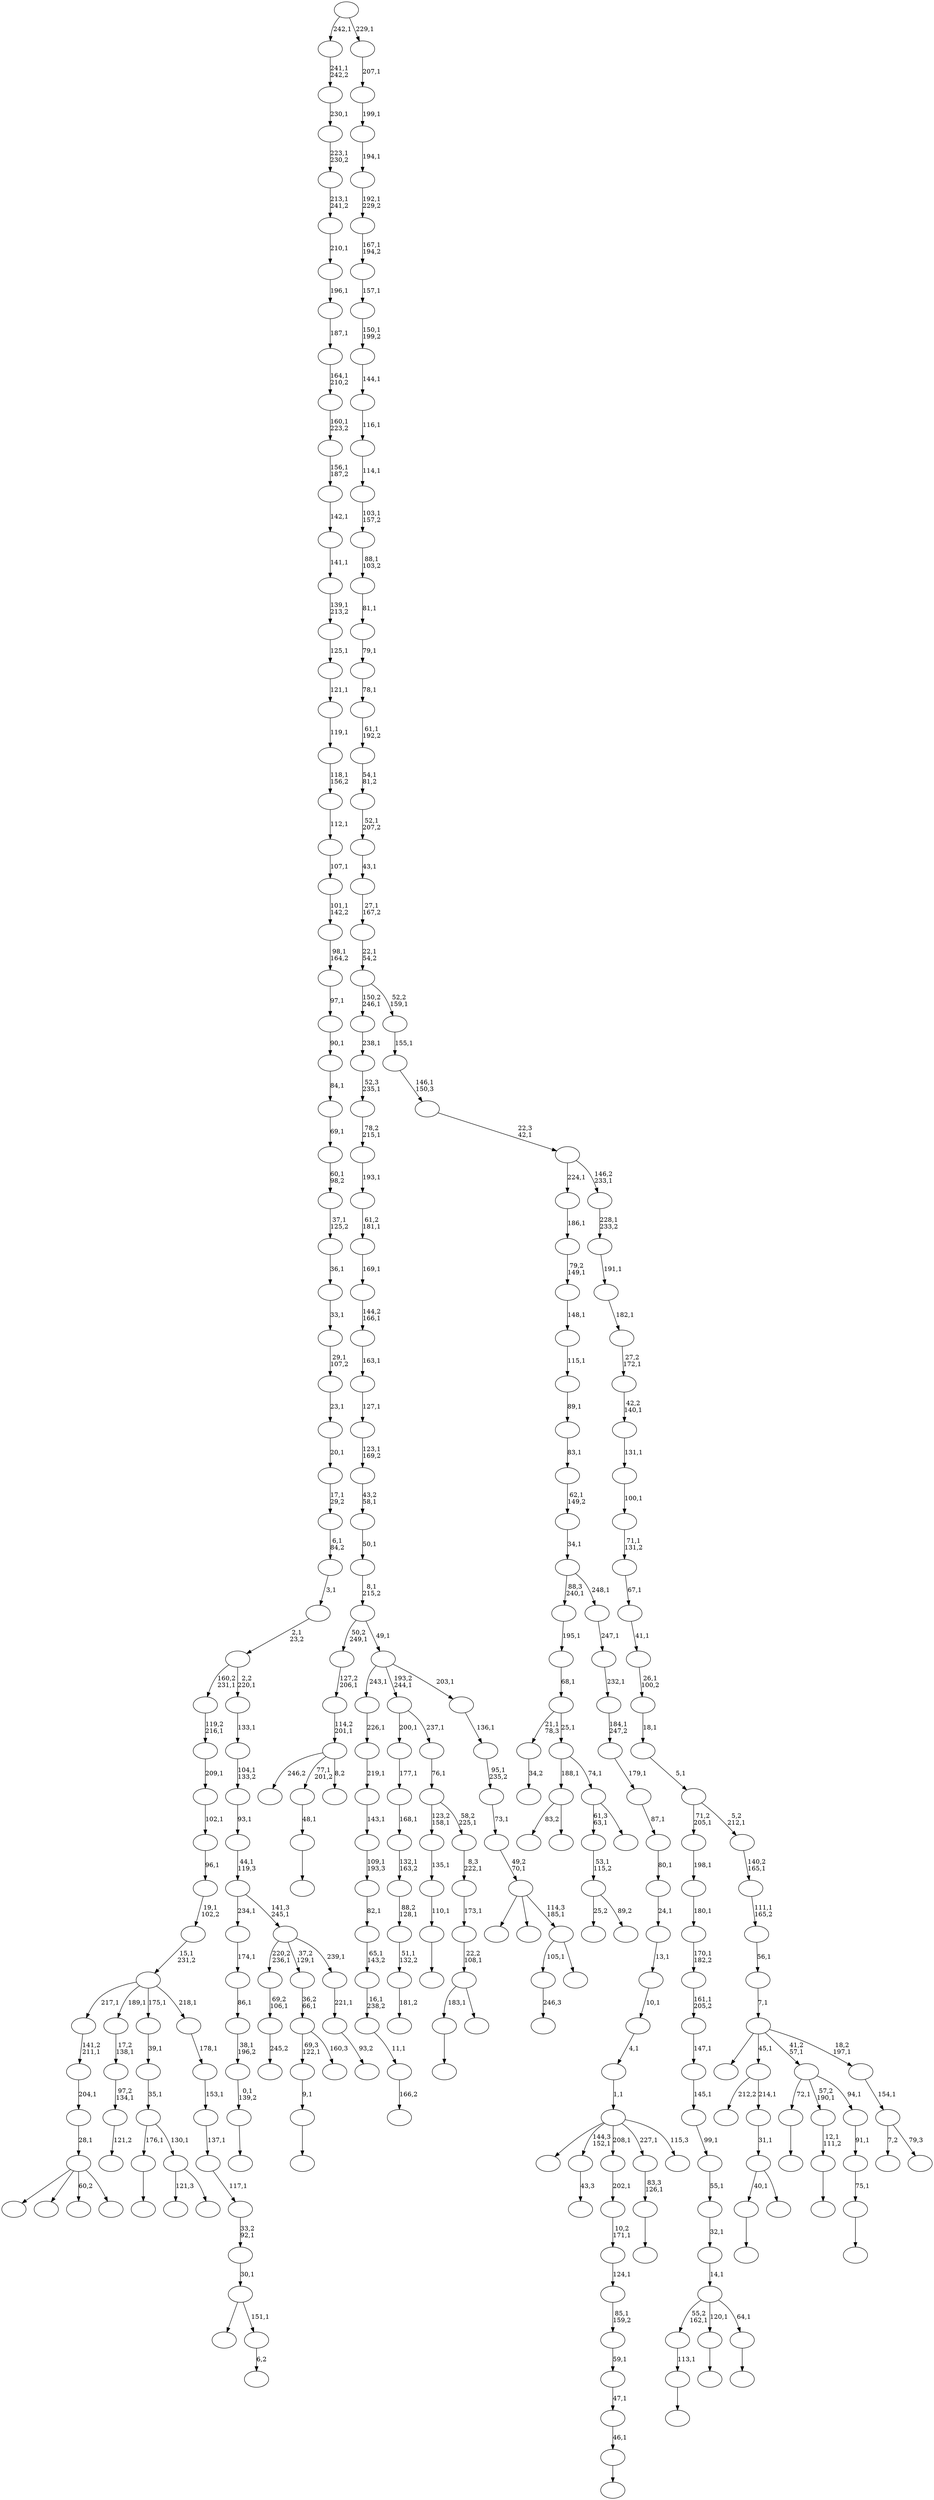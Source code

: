 digraph T {
	300 [label=""]
	299 [label=""]
	298 [label=""]
	297 [label=""]
	296 [label=""]
	295 [label=""]
	294 [label=""]
	293 [label=""]
	292 [label=""]
	291 [label=""]
	290 [label=""]
	289 [label=""]
	288 [label=""]
	287 [label=""]
	286 [label=""]
	285 [label=""]
	284 [label=""]
	283 [label=""]
	282 [label=""]
	281 [label=""]
	280 [label=""]
	279 [label=""]
	278 [label=""]
	277 [label=""]
	276 [label=""]
	275 [label=""]
	274 [label=""]
	273 [label=""]
	272 [label=""]
	271 [label=""]
	270 [label=""]
	269 [label=""]
	268 [label=""]
	267 [label=""]
	266 [label=""]
	265 [label=""]
	264 [label=""]
	263 [label=""]
	262 [label=""]
	261 [label=""]
	260 [label=""]
	259 [label=""]
	258 [label=""]
	257 [label=""]
	256 [label=""]
	255 [label=""]
	254 [label=""]
	253 [label=""]
	252 [label=""]
	251 [label=""]
	250 [label=""]
	249 [label=""]
	248 [label=""]
	247 [label=""]
	246 [label=""]
	245 [label=""]
	244 [label=""]
	243 [label=""]
	242 [label=""]
	241 [label=""]
	240 [label=""]
	239 [label=""]
	238 [label=""]
	237 [label=""]
	236 [label=""]
	235 [label=""]
	234 [label=""]
	233 [label=""]
	232 [label=""]
	231 [label=""]
	230 [label=""]
	229 [label=""]
	228 [label=""]
	227 [label=""]
	226 [label=""]
	225 [label=""]
	224 [label=""]
	223 [label=""]
	222 [label=""]
	221 [label=""]
	220 [label=""]
	219 [label=""]
	218 [label=""]
	217 [label=""]
	216 [label=""]
	215 [label=""]
	214 [label=""]
	213 [label=""]
	212 [label=""]
	211 [label=""]
	210 [label=""]
	209 [label=""]
	208 [label=""]
	207 [label=""]
	206 [label=""]
	205 [label=""]
	204 [label=""]
	203 [label=""]
	202 [label=""]
	201 [label=""]
	200 [label=""]
	199 [label=""]
	198 [label=""]
	197 [label=""]
	196 [label=""]
	195 [label=""]
	194 [label=""]
	193 [label=""]
	192 [label=""]
	191 [label=""]
	190 [label=""]
	189 [label=""]
	188 [label=""]
	187 [label=""]
	186 [label=""]
	185 [label=""]
	184 [label=""]
	183 [label=""]
	182 [label=""]
	181 [label=""]
	180 [label=""]
	179 [label=""]
	178 [label=""]
	177 [label=""]
	176 [label=""]
	175 [label=""]
	174 [label=""]
	173 [label=""]
	172 [label=""]
	171 [label=""]
	170 [label=""]
	169 [label=""]
	168 [label=""]
	167 [label=""]
	166 [label=""]
	165 [label=""]
	164 [label=""]
	163 [label=""]
	162 [label=""]
	161 [label=""]
	160 [label=""]
	159 [label=""]
	158 [label=""]
	157 [label=""]
	156 [label=""]
	155 [label=""]
	154 [label=""]
	153 [label=""]
	152 [label=""]
	151 [label=""]
	150 [label=""]
	149 [label=""]
	148 [label=""]
	147 [label=""]
	146 [label=""]
	145 [label=""]
	144 [label=""]
	143 [label=""]
	142 [label=""]
	141 [label=""]
	140 [label=""]
	139 [label=""]
	138 [label=""]
	137 [label=""]
	136 [label=""]
	135 [label=""]
	134 [label=""]
	133 [label=""]
	132 [label=""]
	131 [label=""]
	130 [label=""]
	129 [label=""]
	128 [label=""]
	127 [label=""]
	126 [label=""]
	125 [label=""]
	124 [label=""]
	123 [label=""]
	122 [label=""]
	121 [label=""]
	120 [label=""]
	119 [label=""]
	118 [label=""]
	117 [label=""]
	116 [label=""]
	115 [label=""]
	114 [label=""]
	113 [label=""]
	112 [label=""]
	111 [label=""]
	110 [label=""]
	109 [label=""]
	108 [label=""]
	107 [label=""]
	106 [label=""]
	105 [label=""]
	104 [label=""]
	103 [label=""]
	102 [label=""]
	101 [label=""]
	100 [label=""]
	99 [label=""]
	98 [label=""]
	97 [label=""]
	96 [label=""]
	95 [label=""]
	94 [label=""]
	93 [label=""]
	92 [label=""]
	91 [label=""]
	90 [label=""]
	89 [label=""]
	88 [label=""]
	87 [label=""]
	86 [label=""]
	85 [label=""]
	84 [label=""]
	83 [label=""]
	82 [label=""]
	81 [label=""]
	80 [label=""]
	79 [label=""]
	78 [label=""]
	77 [label=""]
	76 [label=""]
	75 [label=""]
	74 [label=""]
	73 [label=""]
	72 [label=""]
	71 [label=""]
	70 [label=""]
	69 [label=""]
	68 [label=""]
	67 [label=""]
	66 [label=""]
	65 [label=""]
	64 [label=""]
	63 [label=""]
	62 [label=""]
	61 [label=""]
	60 [label=""]
	59 [label=""]
	58 [label=""]
	57 [label=""]
	56 [label=""]
	55 [label=""]
	54 [label=""]
	53 [label=""]
	52 [label=""]
	51 [label=""]
	50 [label=""]
	49 [label=""]
	48 [label=""]
	47 [label=""]
	46 [label=""]
	45 [label=""]
	44 [label=""]
	43 [label=""]
	42 [label=""]
	41 [label=""]
	40 [label=""]
	39 [label=""]
	38 [label=""]
	37 [label=""]
	36 [label=""]
	35 [label=""]
	34 [label=""]
	33 [label=""]
	32 [label=""]
	31 [label=""]
	30 [label=""]
	29 [label=""]
	28 [label=""]
	27 [label=""]
	26 [label=""]
	25 [label=""]
	24 [label=""]
	23 [label=""]
	22 [label=""]
	21 [label=""]
	20 [label=""]
	19 [label=""]
	18 [label=""]
	17 [label=""]
	16 [label=""]
	15 [label=""]
	14 [label=""]
	13 [label=""]
	12 [label=""]
	11 [label=""]
	10 [label=""]
	9 [label=""]
	8 [label=""]
	7 [label=""]
	6 [label=""]
	5 [label=""]
	4 [label=""]
	3 [label=""]
	2 [label=""]
	1 [label=""]
	0 [label=""]
	299 -> 300 [label="181,2"]
	298 -> 299 [label="51,1\n132,2"]
	297 -> 298 [label="88,2\n128,1"]
	296 -> 297 [label="132,1\n163,2"]
	295 -> 296 [label="168,1"]
	294 -> 295 [label="177,1"]
	291 -> 292 [label=""]
	290 -> 291 [label="110,1"]
	289 -> 290 [label="135,1"]
	286 -> 287 [label="245,2"]
	285 -> 286 [label="69,2\n106,1"]
	283 -> 284 [label="246,3"]
	280 -> 281 [label="43,3"]
	278 -> 279 [label=""]
	277 -> 278 [label="113,1"]
	272 -> 273 [label=""]
	270 -> 271 [label=""]
	269 -> 270 [label="9,1"]
	266 -> 267 [label=""]
	265 -> 266 [label="0,1\n139,2"]
	264 -> 265 [label="38,1\n196,2"]
	263 -> 264 [label="86,1"]
	262 -> 263 [label="174,1"]
	259 -> 293 [label="25,2"]
	259 -> 260 [label="89,2"]
	258 -> 259 [label="53,1\n115,2"]
	252 -> 253 [label=""]
	250 -> 251 [label=""]
	249 -> 250 [label="46,1"]
	248 -> 249 [label="47,1"]
	247 -> 248 [label="59,1"]
	246 -> 247 [label="85,1\n159,2"]
	245 -> 246 [label="124,1"]
	244 -> 245 [label="10,2\n171,1"]
	243 -> 244 [label="202,1"]
	241 -> 242 [label=""]
	238 -> 239 [label=""]
	237 -> 277 [label="55,2\n162,1"]
	237 -> 241 [label="120,1"]
	237 -> 238 [label="64,1"]
	236 -> 237 [label="14,1"]
	235 -> 236 [label="32,1"]
	234 -> 235 [label="55,1"]
	233 -> 234 [label="99,1"]
	232 -> 233 [label="145,1"]
	231 -> 232 [label="147,1"]
	230 -> 231 [label="161,1\n205,2"]
	229 -> 230 [label="170,1\n182,2"]
	228 -> 229 [label="180,1"]
	227 -> 228 [label="198,1"]
	225 -> 274 [label=""]
	225 -> 257 [label=""]
	225 -> 240 [label="60,2"]
	225 -> 226 [label=""]
	224 -> 225 [label="28,1"]
	223 -> 224 [label="204,1"]
	222 -> 223 [label="141,2\n211,1"]
	220 -> 221 [label=""]
	219 -> 220 [label="83,3\n126,1"]
	217 -> 218 [label="121,2"]
	216 -> 217 [label="97,2\n134,1"]
	215 -> 216 [label="17,2\n138,1"]
	213 -> 214 [label=""]
	211 -> 212 [label=""]
	210 -> 211 [label="48,1"]
	208 -> 209 [label="166,2"]
	207 -> 208 [label="11,1"]
	206 -> 207 [label="16,1\n238,2"]
	205 -> 206 [label="65,1\n143,2"]
	204 -> 205 [label="82,1"]
	203 -> 204 [label="109,1\n193,3"]
	202 -> 203 [label="143,1"]
	201 -> 202 [label="219,1"]
	200 -> 201 [label="226,1"]
	198 -> 272 [label="40,1"]
	198 -> 199 [label=""]
	197 -> 198 [label="31,1"]
	196 -> 275 [label="212,2"]
	196 -> 197 [label="214,1"]
	194 -> 195 [label=""]
	192 -> 254 [label="246,2"]
	192 -> 210 [label="77,1\n201,2"]
	192 -> 193 [label="8,2"]
	191 -> 192 [label="114,2\n201,1"]
	190 -> 191 [label="127,2\n206,1"]
	188 -> 268 [label="83,2"]
	188 -> 189 [label=""]
	186 -> 187 [label="34,2"]
	184 -> 185 [label=""]
	183 -> 184 [label="12,1\n111,2"]
	181 -> 213 [label="183,1"]
	181 -> 182 [label=""]
	180 -> 181 [label="22,2\n108,1"]
	179 -> 180 [label="173,1"]
	178 -> 179 [label="8,3\n222,1"]
	177 -> 289 [label="123,2\n158,1"]
	177 -> 178 [label="58,2\n225,1"]
	176 -> 177 [label="76,1"]
	175 -> 294 [label="200,1"]
	175 -> 176 [label="237,1"]
	173 -> 258 [label="61,3\n63,1"]
	173 -> 174 [label=""]
	172 -> 188 [label="188,1"]
	172 -> 173 [label="74,1"]
	171 -> 186 [label="21,1\n78,3"]
	171 -> 172 [label="25,1"]
	170 -> 171 [label="68,1"]
	169 -> 170 [label="195,1"]
	166 -> 168 [label="121,3"]
	166 -> 167 [label=""]
	165 -> 252 [label="176,1"]
	165 -> 166 [label="130,1"]
	164 -> 165 [label="35,1"]
	163 -> 164 [label="39,1"]
	161 -> 269 [label="69,3\n122,1"]
	161 -> 162 [label="160,3"]
	160 -> 161 [label="36,2\n66,1"]
	158 -> 159 [label="6,2"]
	157 -> 288 [label=""]
	157 -> 158 [label="151,1"]
	156 -> 157 [label="30,1"]
	155 -> 156 [label="33,2\n92,1"]
	154 -> 155 [label="117,1"]
	153 -> 154 [label="137,1"]
	152 -> 153 [label="153,1"]
	151 -> 152 [label="178,1"]
	150 -> 222 [label="217,1"]
	150 -> 215 [label="189,1"]
	150 -> 163 [label="175,1"]
	150 -> 151 [label="218,1"]
	149 -> 150 [label="15,1\n231,2"]
	148 -> 149 [label="19,1\n102,2"]
	147 -> 148 [label="96,1"]
	146 -> 147 [label="102,1"]
	145 -> 146 [label="209,1"]
	144 -> 145 [label="119,2\n216,1"]
	142 -> 143 [label=""]
	141 -> 142 [label="75,1"]
	140 -> 141 [label="91,1"]
	139 -> 194 [label="72,1"]
	139 -> 183 [label="57,2\n190,1"]
	139 -> 140 [label="94,1"]
	137 -> 283 [label="105,1"]
	137 -> 138 [label=""]
	136 -> 276 [label=""]
	136 -> 255 [label=""]
	136 -> 137 [label="114,3\n185,1"]
	135 -> 136 [label="49,2\n70,1"]
	134 -> 135 [label="73,1"]
	133 -> 134 [label="95,1\n235,2"]
	132 -> 133 [label="136,1"]
	131 -> 200 [label="243,1"]
	131 -> 175 [label="193,2\n244,1"]
	131 -> 132 [label="203,1"]
	130 -> 190 [label="50,2\n249,1"]
	130 -> 131 [label="49,1"]
	129 -> 130 [label="8,1\n215,2"]
	128 -> 129 [label="50,1"]
	127 -> 128 [label="43,2\n58,1"]
	126 -> 127 [label="123,1\n169,2"]
	125 -> 126 [label="127,1"]
	124 -> 125 [label="163,1"]
	123 -> 124 [label="144,2\n166,1"]
	122 -> 123 [label="169,1"]
	121 -> 122 [label="61,2\n181,1"]
	120 -> 121 [label="193,1"]
	119 -> 120 [label="78,2\n215,1"]
	118 -> 119 [label="52,3\n235,1"]
	117 -> 118 [label="238,1"]
	115 -> 282 [label=""]
	115 -> 280 [label="144,3\n152,1"]
	115 -> 243 [label="208,1"]
	115 -> 219 [label="227,1"]
	115 -> 116 [label="115,3"]
	114 -> 115 [label="1,1"]
	113 -> 114 [label="4,1"]
	112 -> 113 [label="10,1"]
	111 -> 112 [label="13,1"]
	110 -> 111 [label="24,1"]
	109 -> 110 [label="80,1"]
	108 -> 109 [label="87,1"]
	107 -> 108 [label="179,1"]
	106 -> 107 [label="184,1\n247,2"]
	105 -> 106 [label="232,1"]
	104 -> 105 [label="247,1"]
	103 -> 169 [label="88,3\n240,1"]
	103 -> 104 [label="248,1"]
	102 -> 103 [label="34,1"]
	101 -> 102 [label="62,1\n149,2"]
	100 -> 101 [label="83,1"]
	99 -> 100 [label="89,1"]
	98 -> 99 [label="115,1"]
	97 -> 98 [label="148,1"]
	96 -> 97 [label="79,2\n149,1"]
	95 -> 96 [label="186,1"]
	93 -> 94 [label="93,2"]
	92 -> 93 [label="221,1"]
	91 -> 285 [label="220,2\n236,1"]
	91 -> 160 [label="37,2\n129,1"]
	91 -> 92 [label="239,1"]
	90 -> 262 [label="234,1"]
	90 -> 91 [label="141,3\n245,1"]
	89 -> 90 [label="44,1\n119,3"]
	88 -> 89 [label="93,1"]
	87 -> 88 [label="104,1\n133,2"]
	86 -> 87 [label="133,1"]
	85 -> 144 [label="160,2\n231,1"]
	85 -> 86 [label="2,2\n220,1"]
	84 -> 85 [label="2,1\n23,2"]
	83 -> 84 [label="3,1"]
	82 -> 83 [label="6,1\n84,2"]
	81 -> 82 [label="17,1\n29,2"]
	80 -> 81 [label="20,1"]
	79 -> 80 [label="23,1"]
	78 -> 79 [label="29,1\n107,2"]
	77 -> 78 [label="33,1"]
	76 -> 77 [label="36,1"]
	75 -> 76 [label="37,1\n125,2"]
	74 -> 75 [label="60,1\n98,2"]
	73 -> 74 [label="69,1"]
	72 -> 73 [label="84,1"]
	71 -> 72 [label="90,1"]
	70 -> 71 [label="97,1"]
	69 -> 70 [label="98,1\n164,2"]
	68 -> 69 [label="101,1\n142,2"]
	67 -> 68 [label="107,1"]
	66 -> 67 [label="112,1"]
	65 -> 66 [label="118,1\n156,2"]
	64 -> 65 [label="119,1"]
	63 -> 64 [label="121,1"]
	62 -> 63 [label="125,1"]
	61 -> 62 [label="139,1\n213,2"]
	60 -> 61 [label="141,1"]
	59 -> 60 [label="142,1"]
	58 -> 59 [label="156,1\n187,2"]
	57 -> 58 [label="160,1\n223,2"]
	56 -> 57 [label="164,1\n210,2"]
	55 -> 56 [label="187,1"]
	54 -> 55 [label="196,1"]
	53 -> 54 [label="210,1"]
	52 -> 53 [label="213,1\n241,2"]
	51 -> 52 [label="223,1\n230,2"]
	50 -> 51 [label="230,1"]
	49 -> 50 [label="241,1\n242,2"]
	47 -> 256 [label="7,2"]
	47 -> 48 [label="79,3"]
	46 -> 47 [label="154,1"]
	45 -> 261 [label=""]
	45 -> 196 [label="45,1"]
	45 -> 139 [label="41,2\n57,1"]
	45 -> 46 [label="18,2\n197,1"]
	44 -> 45 [label="7,1"]
	43 -> 44 [label="56,1"]
	42 -> 43 [label="111,1\n165,2"]
	41 -> 42 [label="140,2\n165,1"]
	40 -> 227 [label="71,2\n205,1"]
	40 -> 41 [label="5,2\n212,1"]
	39 -> 40 [label="5,1"]
	38 -> 39 [label="18,1"]
	37 -> 38 [label="26,1\n100,2"]
	36 -> 37 [label="41,1"]
	35 -> 36 [label="67,1"]
	34 -> 35 [label="71,1\n131,2"]
	33 -> 34 [label="100,1"]
	32 -> 33 [label="131,1"]
	31 -> 32 [label="42,2\n140,1"]
	30 -> 31 [label="27,2\n172,1"]
	29 -> 30 [label="182,1"]
	28 -> 29 [label="191,1"]
	27 -> 28 [label="228,1\n233,2"]
	26 -> 95 [label="224,1"]
	26 -> 27 [label="146,2\n233,1"]
	25 -> 26 [label="22,3\n42,1"]
	24 -> 25 [label="146,1\n150,3"]
	23 -> 24 [label="155,1"]
	22 -> 117 [label="150,2\n246,1"]
	22 -> 23 [label="52,2\n159,1"]
	21 -> 22 [label="22,1\n54,2"]
	20 -> 21 [label="27,1\n167,2"]
	19 -> 20 [label="43,1"]
	18 -> 19 [label="52,1\n207,2"]
	17 -> 18 [label="54,1\n81,2"]
	16 -> 17 [label="61,1\n192,2"]
	15 -> 16 [label="78,1"]
	14 -> 15 [label="79,1"]
	13 -> 14 [label="81,1"]
	12 -> 13 [label="88,1\n103,2"]
	11 -> 12 [label="103,1\n157,2"]
	10 -> 11 [label="114,1"]
	9 -> 10 [label="116,1"]
	8 -> 9 [label="144,1"]
	7 -> 8 [label="150,1\n199,2"]
	6 -> 7 [label="157,1"]
	5 -> 6 [label="167,1\n194,2"]
	4 -> 5 [label="192,1\n229,2"]
	3 -> 4 [label="194,1"]
	2 -> 3 [label="199,1"]
	1 -> 2 [label="207,1"]
	0 -> 49 [label="242,1"]
	0 -> 1 [label="229,1"]
}
